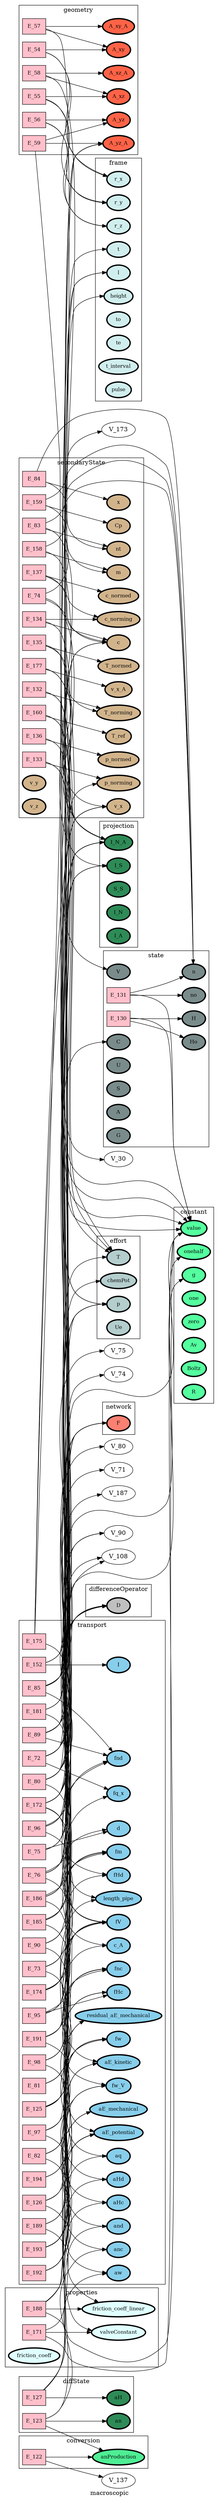 digraph macroscopic {
label=macroscopic;
rankdir=LR;
E_85 -> V_64  [splines=ortho];
E_85 -> V_70  [splines=ortho];
E_85 -> V_75  [splines=ortho];
E_85 -> V_85  [splines=ortho];
E_89 -> V_21  [splines=ortho];
E_89 -> V_64  [splines=ortho];
E_89 -> V_70  [splines=ortho];
E_89 -> V_74  [splines=ortho];
E_90 -> V_10  [splines=ortho];
E_90 -> V_101  [splines=ortho];
E_95 -> V_108  [splines=ortho];
E_95 -> V_92  [splines=ortho];
E_95 -> V_98  [splines=ortho];
E_96 -> V_101  [splines=ortho];
E_96 -> V_108  [splines=ortho];
E_96 -> V_98  [splines=ortho];
E_97 -> V_10  [splines=ortho];
E_97 -> V_109  [splines=ortho];
E_98 -> V_10  [splines=ortho];
E_98 -> V_110  [splines=ortho];
E_125 -> V_1  [splines=ortho];
E_125 -> V_109  [splines=ortho];
E_189 -> V_196  [splines=ortho];
E_189 -> V_203  [splines=ortho];
E_126 -> V_10  [splines=ortho];
E_126 -> V_141  [splines=ortho];
E_152 -> V_25  [splines=ortho];
E_152 -> V_4  [splines=ortho];
E_174 -> V_90  [splines=ortho];
E_174 -> V_91  [splines=ortho];
E_181 -> V_11  [splines=ortho];
E_181 -> V_48  [splines=ortho];
E_185 -> V_188  [splines=ortho];
E_185 -> V_27  [splines=ortho];
E_185 -> V_64  [splines=ortho];
E_186 -> V_188  [splines=ortho];
E_186 -> V_189  [splines=ortho];
E_186 -> V_190  [splines=ortho];
E_186 -> V_64  [splines=ortho];
E_191 -> V_20  [splines=ortho];
E_191 -> V_64  [splines=ortho];
E_191 -> V_91  [splines=ortho];
E_192 -> V_141  [splines=ortho];
E_192 -> V_200  [splines=ortho];
E_192 -> V_201  [splines=ortho];
E_192 -> V_205  [splines=ortho];
E_72 -> V_19  [splines=ortho];
E_72 -> V_64  [splines=ortho];
E_72 -> V_70  [splines=ortho];
E_72 -> V_80  [splines=ortho];
E_73 -> V_10  [splines=ortho];
E_73 -> V_83  [splines=ortho];
E_75 -> V_20  [splines=ortho];
E_75 -> V_64  [splines=ortho];
E_76 -> V_64  [splines=ortho];
E_76 -> V_8  [splines=ortho];
E_76 -> V_85  [splines=ortho];
E_76 -> V_86  [splines=ortho];
E_80 -> V_20  [splines=ortho];
E_80 -> V_64  [splines=ortho];
E_80 -> V_70  [splines=ortho];
E_80 -> V_71  [splines=ortho];
E_80 -> V_90  [splines=ortho];
E_172 -> V_147  [splines=ortho];
E_172 -> V_186  [splines=ortho];
E_172 -> V_187  [splines=ortho];
E_172 -> V_20  [splines=ortho];
E_172 -> V_64  [splines=ortho];
E_175 -> V_27  [splines=ortho];
E_175 -> V_48  [splines=ortho];
E_175 -> V_70  [splines=ortho];
E_194 -> V_207  [splines=ortho];
E_81 -> V_87  [splines=ortho];
E_81 -> V_91  [splines=ortho];
E_82 -> V_10  [splines=ortho];
E_82 -> V_92  [splines=ortho];
E_193 -> V_141  [splines=ortho];
E_193 -> V_200  [splines=ortho];
E_193 -> V_201  [splines=ortho];
E_193 -> V_205  [splines=ortho];
E_193 -> V_206  [splines=ortho];
subgraph cluster_macroscopic___transport {
label=transport;
rankdir=LR;
V_101 [fillcolor=skyblue, fontsize=12, label=fnd, penwidth=3, style=filled];
V_104 [fillcolor=skyblue, fontsize=12, label=and, penwidth=3, style=filled];
V_109 [fillcolor=skyblue, fontsize=12, label=fHc, penwidth=3, style=filled];
V_110 [fillcolor=skyblue, fontsize=12, label=fHd, penwidth=3, style=filled];
V_111 [fillcolor=skyblue, fontsize=12, label=aHc, penwidth=3, style=filled];
V_112 [fillcolor=skyblue, fontsize=12, label=aHd, penwidth=3, style=filled];
V_141 [fillcolor=skyblue, fontsize=12, label=fw, penwidth=3, style=filled];
V_142 [fillcolor=skyblue, fontsize=12, label=aw, penwidth=3, style=filled];
V_166 [fillcolor=skyblue, fontsize=12, label=I, penwidth=3, style=filled];
V_188 [fillcolor=skyblue, fontsize=12, label=fm, penwidth=3, style=filled];
V_196 [fillcolor=skyblue, fontsize=12, label=length_pipe, penwidth=3, style=filled];
V_200 [fillcolor=skyblue, fontsize=12, label=aE_kinetic, penwidth=3, style=filled];
V_201 [fillcolor=skyblue, fontsize=12, label=aE_potential, penwidth=3, style=filled];
V_205 [fillcolor=skyblue, fontsize=12, label=fw_V, penwidth=3, style=filled];
V_206 [fillcolor=skyblue, fontsize=12, label=aE_mechanical, penwidth=3, style=filled];
V_83 [fillcolor=skyblue, fontsize=12, label=fq_x, penwidth=3, style=filled];
V_84 [fillcolor=skyblue, fontsize=12, label=aq, penwidth=3, style=filled];
V_86 [fillcolor=skyblue, fontsize=12, label=d, penwidth=3, style=filled];
V_87 [fillcolor=skyblue, fontsize=12, label=c_A, penwidth=3, style=filled];
V_91 [fillcolor=skyblue, fontsize=12, label=fV, penwidth=3, style=filled];
V_92 [fillcolor=skyblue, fontsize=12, label=fnc, penwidth=3, style=filled];
V_93 [fillcolor=skyblue, fontsize=12, label=anc, penwidth=3, style=filled];
V_207 [fillcolor=skyblue, fontsize=12, label=residual_aE_mechanical, penwidth=3, style=filled];
E_85 [fillcolor=pink, fontsize=12, shape=box, style=filled];
E_85 -> V_101  [splines=ortho];
E_89 [fillcolor=pink, fontsize=12, shape=box, style=filled];
E_89 -> V_101  [splines=ortho];
E_90 [fillcolor=pink, fontsize=12, shape=box, style=filled];
E_90 -> V_104  [splines=ortho];
E_95 [fillcolor=pink, fontsize=12, shape=box, style=filled];
E_95 -> V_109  [splines=ortho];
E_96 [fillcolor=pink, fontsize=12, shape=box, style=filled];
E_96 -> V_110  [splines=ortho];
E_97 [fillcolor=pink, fontsize=12, shape=box, style=filled];
E_97 -> V_111  [splines=ortho];
E_98 [fillcolor=pink, fontsize=12, shape=box, style=filled];
E_98 -> V_112  [splines=ortho];
E_125 [fillcolor=pink, fontsize=12, shape=box, style=filled];
E_125 -> V_141  [splines=ortho];
E_189 [fillcolor=pink, fontsize=12, shape=box, style=filled];
E_189 -> V_141  [splines=ortho];
E_126 [fillcolor=pink, fontsize=12, shape=box, style=filled];
E_126 -> V_142  [splines=ortho];
E_152 [fillcolor=pink, fontsize=12, shape=box, style=filled];
E_152 -> V_166  [splines=ortho];
E_174 [fillcolor=pink, fontsize=12, shape=box, style=filled];
E_174 -> V_188  [splines=ortho];
E_181 [fillcolor=pink, fontsize=12, shape=box, style=filled];
E_181 -> V_196  [splines=ortho];
E_185 [fillcolor=pink, fontsize=12, shape=box, style=filled];
E_185 -> V_200  [splines=ortho];
E_186 [fillcolor=pink, fontsize=12, shape=box, style=filled];
E_186 -> V_201  [splines=ortho];
E_191 [fillcolor=pink, fontsize=12, shape=box, style=filled];
E_191 -> V_205  [splines=ortho];
E_192 [fillcolor=pink, fontsize=12, shape=box, style=filled];
E_192 -> V_206  [splines=ortho];
E_72 [fillcolor=pink, fontsize=12, shape=box, style=filled];
E_72 -> V_83  [splines=ortho];
E_73 [fillcolor=pink, fontsize=12, shape=box, style=filled];
E_73 -> V_84  [splines=ortho];
E_75 [fillcolor=pink, fontsize=12, shape=box, style=filled];
E_75 -> V_86  [splines=ortho];
E_76 [fillcolor=pink, fontsize=12, shape=box, style=filled];
E_76 -> V_87  [splines=ortho];
E_80 [fillcolor=pink, fontsize=12, shape=box, style=filled];
E_80 -> V_91  [splines=ortho];
E_172 [fillcolor=pink, fontsize=12, shape=box, style=filled];
E_172 -> V_91  [splines=ortho];
E_175 [fillcolor=pink, fontsize=12, shape=box, style=filled];
E_175 -> V_91  [splines=ortho];
E_194 [fillcolor=pink, fontsize=12, shape=box, style=filled];
E_194 -> V_91  [splines=ortho];
E_81 [fillcolor=pink, fontsize=12, shape=box, style=filled];
E_81 -> V_92  [splines=ortho];
E_82 [fillcolor=pink, fontsize=12, shape=box, style=filled];
E_82 -> V_93  [splines=ortho];
E_193 [fillcolor=pink, fontsize=12, shape=box, style=filled];
E_193 -> V_207  [splines=ortho];
}

E_54 -> V_12  [splines=ortho];
E_54 -> V_13  [splines=ortho];
E_55 -> V_12  [splines=ortho];
E_55 -> V_14  [splines=ortho];
E_56 -> V_13  [splines=ortho];
E_56 -> V_14  [splines=ortho];
E_57 -> V_48  [splines=ortho];
E_57 -> V_65  [splines=ortho];
E_58 -> V_48  [splines=ortho];
E_58 -> V_66  [splines=ortho];
E_59 -> V_48  [splines=ortho];
E_59 -> V_67  [splines=ortho];
subgraph cluster_macroscopic___geometry {
label=geometry;
rankdir=LR;
V_65 [fillcolor=tomato, fontsize=12, label=A_xy, penwidth=3, style=filled];
V_66 [fillcolor=tomato, fontsize=12, label=A_xz, penwidth=3, style=filled];
V_67 [fillcolor=tomato, fontsize=12, label=A_yz, penwidth=3, style=filled];
V_68 [fillcolor=tomato, fontsize=12, label=A_xy_A, penwidth=3, style=filled];
V_69 [fillcolor=tomato, fontsize=12, label=A_xz_A, penwidth=3, style=filled];
V_70 [fillcolor=tomato, fontsize=12, label=A_yz_A, penwidth=3, style=filled];
E_54 [fillcolor=pink, fontsize=12, shape=box, style=filled];
E_54 -> V_65  [splines=ortho];
E_55 [fillcolor=pink, fontsize=12, shape=box, style=filled];
E_55 -> V_66  [splines=ortho];
E_56 [fillcolor=pink, fontsize=12, shape=box, style=filled];
E_56 -> V_67  [splines=ortho];
E_57 [fillcolor=pink, fontsize=12, shape=box, style=filled];
E_57 -> V_68  [splines=ortho];
E_58 [fillcolor=pink, fontsize=12, shape=box, style=filled];
E_58 -> V_69  [splines=ortho];
E_59 [fillcolor=pink, fontsize=12, shape=box, style=filled];
E_59 -> V_70  [splines=ortho];
}

E_171 -> V_1  [splines=ortho];
E_171 -> V_91  [splines=ortho];
E_188 -> V_1  [splines=ortho];
E_188 -> V_11  [splines=ortho];
E_188 -> V_201  [splines=ortho];
E_188 -> V_48  [splines=ortho];
subgraph cluster_macroscopic___properties {
label=properties;
rankdir=LR;
V_186 [fillcolor=lightcyan, fontsize=12, label=valveConstant, penwidth=3, style=filled];
V_191 [fillcolor=lightcyan, fontsize=12, label=friction_coeff, penwidth=3, style=filled];
V_203 [fillcolor=lightcyan, fontsize=12, label=friction_coeff_linear, penwidth=3, style=filled];
E_171 [fillcolor=pink, fontsize=12, shape=box, style=filled];
E_171 -> V_186  [splines=ortho];
E_188 [fillcolor=pink, fontsize=12, shape=box, style=filled];
E_188 -> V_203  [splines=ortho];
}

subgraph cluster_macroscopic___network {
label=network;
rankdir=LR;
V_10 [fillcolor=salmon, fontsize=12, label=F, penwidth=3, style=filled];
}

subgraph cluster_macroscopic___projection {
label=projection;
rankdir=LR;
V_170 [fillcolor=seagreen, fontsize=12, label=S_S, penwidth=3, style=filled];
V_48 [fillcolor=seagreen, fontsize=12, label=I_N_A, penwidth=3, style=filled];
V_96 [fillcolor=seagreen, fontsize=12, label=I_N, penwidth=3, style=filled];
V_97 [fillcolor=seagreen, fontsize=12, label=I_A, penwidth=3, style=filled];
V_98 [fillcolor=seagreen, fontsize=12, label=I_S, penwidth=3, style=filled];
}

subgraph cluster_macroscopic___differenceOperator {
label=differenceOperator;
rankdir=LR;
V_64 [fillcolor=grey, fontsize=12, label=D, penwidth=3, style=filled];
}

subgraph cluster_macroscopic___frame {
label=frame;
rankdir=LR;
V_11 [fillcolor=lightcyan2, fontsize=12, label=l, penwidth=3, style=filled];
V_12 [fillcolor=lightcyan2, fontsize=12, label=r_x, penwidth=3, style=filled];
V_13 [fillcolor=lightcyan2, fontsize=12, label=r_y, penwidth=3, style=filled];
V_14 [fillcolor=lightcyan2, fontsize=12, label=r_z, penwidth=3, style=filled];
V_189 [fillcolor=lightcyan2, fontsize=12, label=height, penwidth=3, style=filled];
V_4 [fillcolor=lightcyan2, fontsize=12, label=t, penwidth=3, style=filled];
V_5 [fillcolor=lightcyan2, fontsize=12, label=to, penwidth=3, style=filled];
V_6 [fillcolor=lightcyan2, fontsize=12, label=te, penwidth=3, style=filled];
V_7 [fillcolor=lightcyan2, fontsize=12, label=t_interval, penwidth=3, style=filled];
V_9 [fillcolor=lightcyan2, fontsize=12, label=pulse, penwidth=3, style=filled];
}

E_130 -> V_1  [splines=ortho];
E_130 -> V_22  [splines=ortho];
E_131 -> V_1  [splines=ortho];
E_131 -> V_18  [splines=ortho];
subgraph cluster_macroscopic___state {
label=state;
rankdir=LR;
V_144 [fillcolor=lightcyan4, fontsize=12, label=Ho, penwidth=3, style=filled];
V_145 [fillcolor=lightcyan4, fontsize=12, label=no, penwidth=3, style=filled];
V_15 [fillcolor=lightcyan4, fontsize=12, label=V, penwidth=3, style=filled];
V_16 [fillcolor=lightcyan4, fontsize=12, label=U, penwidth=3, style=filled];
V_17 [fillcolor=lightcyan4, fontsize=12, label=S, penwidth=3, style=filled];
V_18 [fillcolor=lightcyan4, fontsize=12, label=n, penwidth=3, style=filled];
V_22 [fillcolor=lightcyan4, fontsize=12, label=H, penwidth=3, style=filled];
V_23 [fillcolor=lightcyan4, fontsize=12, label=A, penwidth=3, style=filled];
V_24 [fillcolor=lightcyan4, fontsize=12, label=G, penwidth=3, style=filled];
V_25 [fillcolor=lightcyan4, fontsize=12, label=C, penwidth=3, style=filled];
E_130 [fillcolor=pink, fontsize=12, shape=box, style=filled];
E_130 -> V_144  [splines=ortho];
E_131 [fillcolor=pink, fontsize=12, shape=box, style=filled];
E_131 -> V_145  [splines=ortho];
}

subgraph cluster_macroscopic___constant {
label=constant;
rankdir=LR;
V_1 [fillcolor=seagreen1, fontsize=12, label=value, penwidth=3, style=filled];
V_190 [fillcolor=seagreen1, fontsize=12, label=g, penwidth=3, style=filled];
V_2 [fillcolor=seagreen1, fontsize=12, label=one, penwidth=3, style=filled];
V_3 [fillcolor=seagreen1, fontsize=12, label=zero, penwidth=3, style=filled];
V_32 [fillcolor=seagreen1, fontsize=12, label=Av, penwidth=3, style=filled];
V_33 [fillcolor=seagreen1, fontsize=12, label=Boltz, penwidth=3, style=filled];
V_34 [fillcolor=seagreen1, fontsize=12, label=R, penwidth=3, style=filled];
V_8 [fillcolor=seagreen1, fontsize=12, label=onehalf, penwidth=3, style=filled];
}

subgraph cluster_macroscopic___effort {
label=effort;
rankdir=LR;
V_19 [fillcolor=lightcyan3, fontsize=12, label=T, penwidth=3, style=filled];
V_20 [fillcolor=lightcyan3, fontsize=12, label=p, penwidth=3, style=filled];
V_21 [fillcolor=lightcyan3, fontsize=12, label=chemPot, penwidth=3, style=filled];
V_35 [fillcolor=lightcyan3, fontsize=12, label=Ue, penwidth=3, style=filled];
}

E_84 -> V_18  [splines=ortho];
E_84 -> V_99  [splines=ortho];
E_132 -> V_1  [splines=ortho];
E_132 -> V_19  [splines=ortho];
E_133 -> V_1  [splines=ortho];
E_133 -> V_20  [splines=ortho];
E_134 -> V_1  [splines=ortho];
E_134 -> V_85  [splines=ortho];
E_135 -> V_146  [splines=ortho];
E_135 -> V_19  [splines=ortho];
E_136 -> V_20  [splines=ortho];
E_137 -> V_148  [splines=ortho];
E_137 -> V_85  [splines=ortho];
E_158 -> V_18  [splines=ortho];
E_158 -> V_30  [splines=ortho];
E_159 -> V_173  [splines=ortho];
E_159 -> V_174  [splines=ortho];
E_160 -> V_1  [splines=ortho];
E_160 -> V_19  [splines=ortho];
E_177 -> V_27  [splines=ortho];
E_177 -> V_48  [splines=ortho];
E_74 -> V_15  [splines=ortho];
E_74 -> V_18  [splines=ortho];
E_83 -> V_18  [splines=ortho];
E_83 -> V_98  [splines=ortho];
subgraph cluster_macroscopic___secondaryState {
label=secondaryState;
rankdir=LR;
V_100 [fillcolor=tan, fontsize=12, label=x, penwidth=3, style=filled];
V_146 [fillcolor=tan, fontsize=12, label=T_norming, penwidth=3, style=filled];
V_147 [fillcolor=tan, fontsize=12, label=p_norming, penwidth=3, style=filled];
V_148 [fillcolor=tan, fontsize=12, label=c_norming, penwidth=3, style=filled];
V_149 [fillcolor=tan, fontsize=12, label=T_normed, penwidth=3, style=filled];
V_150 [fillcolor=tan, fontsize=12, label=p_normed, penwidth=3, style=filled];
V_151 [fillcolor=tan, fontsize=12, label=c_normed, penwidth=3, style=filled];
V_174 [fillcolor=tan, fontsize=12, label=m, penwidth=3, style=filled];
V_175 [fillcolor=tan, fontsize=12, label=Cp, penwidth=3, style=filled];
V_176 [fillcolor=tan, fontsize=12, label=T_ref, penwidth=3, style=filled];
V_192 [fillcolor=tan, fontsize=12, label=v_x_A, penwidth=3, style=filled];
V_27 [fillcolor=tan, fontsize=12, label=v_x, penwidth=3, style=filled];
V_28 [fillcolor=tan, fontsize=12, label=v_y, penwidth=3, style=filled];
V_29 [fillcolor=tan, fontsize=12, label=v_z, penwidth=3, style=filled];
V_85 [fillcolor=tan, fontsize=12, label=c, penwidth=3, style=filled];
V_99 [fillcolor=tan, fontsize=12, label=nt, penwidth=3, style=filled];
E_84 [fillcolor=pink, fontsize=12, shape=box, style=filled];
E_84 -> V_100  [splines=ortho];
E_132 [fillcolor=pink, fontsize=12, shape=box, style=filled];
E_132 -> V_146  [splines=ortho];
E_133 [fillcolor=pink, fontsize=12, shape=box, style=filled];
E_133 -> V_147  [splines=ortho];
E_134 [fillcolor=pink, fontsize=12, shape=box, style=filled];
E_134 -> V_148  [splines=ortho];
E_135 [fillcolor=pink, fontsize=12, shape=box, style=filled];
E_135 -> V_149  [splines=ortho];
E_136 [fillcolor=pink, fontsize=12, shape=box, style=filled];
E_136 -> V_150  [splines=ortho];
E_137 [fillcolor=pink, fontsize=12, shape=box, style=filled];
E_137 -> V_151  [splines=ortho];
E_158 [fillcolor=pink, fontsize=12, shape=box, style=filled];
E_158 -> V_174  [splines=ortho];
E_159 [fillcolor=pink, fontsize=12, shape=box, style=filled];
E_159 -> V_175  [splines=ortho];
E_160 [fillcolor=pink, fontsize=12, shape=box, style=filled];
E_160 -> V_176  [splines=ortho];
E_177 [fillcolor=pink, fontsize=12, shape=box, style=filled];
E_177 -> V_192  [splines=ortho];
E_74 [fillcolor=pink, fontsize=12, shape=box, style=filled];
E_74 -> V_85  [splines=ortho];
E_83 [fillcolor=pink, fontsize=12, shape=box, style=filled];
E_83 -> V_99  [splines=ortho];
}

E_122 -> V_137  [splines=ortho];
subgraph cluster_macroscopic___conversion {
label=conversion;
rankdir=LR;
V_138 [fillcolor=seagreen2, fontsize=12, label=anProduction, penwidth=3, style=filled];
E_122 [fillcolor=pink, fontsize=12, shape=box, style=filled];
E_122 -> V_138  [splines=ortho];
}

E_123 -> V_104  [splines=ortho];
E_123 -> V_138  [splines=ortho];
E_123 -> V_93  [splines=ortho];
E_127 -> V_111  [splines=ortho];
E_127 -> V_112  [splines=ortho];
E_127 -> V_142  [splines=ortho];
E_127 -> V_84  [splines=ortho];
subgraph cluster_macroscopic___diffState {
label=diffState;
rankdir=LR;
V_139 [fillcolor=seagreen4, fontsize=12, label=an, penwidth=3, style=filled];
V_143 [fillcolor=seagreen4, fontsize=12, label=aH, penwidth=3, style=filled];
E_123 [fillcolor=pink, fontsize=12, shape=box, style=filled];
E_123 -> V_139  [splines=ortho];
E_127 [fillcolor=pink, fontsize=12, shape=box, style=filled];
E_127 -> V_143  [splines=ortho];
}

subgraph cluster_macroscopic___internalTransport {
label=internalTransport;
rankdir=LR;
}

subgraph cluster_macroscopic___get {
label=get;
rankdir=LR;
}

}
